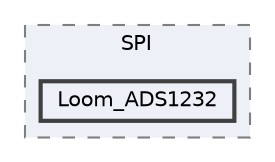 digraph "C:/Users/Will/AppData/Local/Arduino15/packages/loom4/hardware/samd/4.0.6/libraries/Loom/src/Sensors/SPI/Loom_ADS1232"
{
 // LATEX_PDF_SIZE
  bgcolor="transparent";
  edge [fontname=Helvetica,fontsize=10,labelfontname=Helvetica,labelfontsize=10];
  node [fontname=Helvetica,fontsize=10,shape=box,height=0.2,width=0.4];
  compound=true
  subgraph clusterdir_bd60a3ba666354d98cb82fb257c91258 {
    graph [ bgcolor="#edf0f7", pencolor="grey50", label="SPI", fontname=Helvetica,fontsize=10 style="filled,dashed", URL="dir_bd60a3ba666354d98cb82fb257c91258.html",tooltip=""]
  dir_29be5b7aef2951c3e5a85a24dd8c7034 [label="Loom_ADS1232", fillcolor="#edf0f7", color="grey25", style="filled,bold", URL="dir_29be5b7aef2951c3e5a85a24dd8c7034.html",tooltip=""];
  }
}
